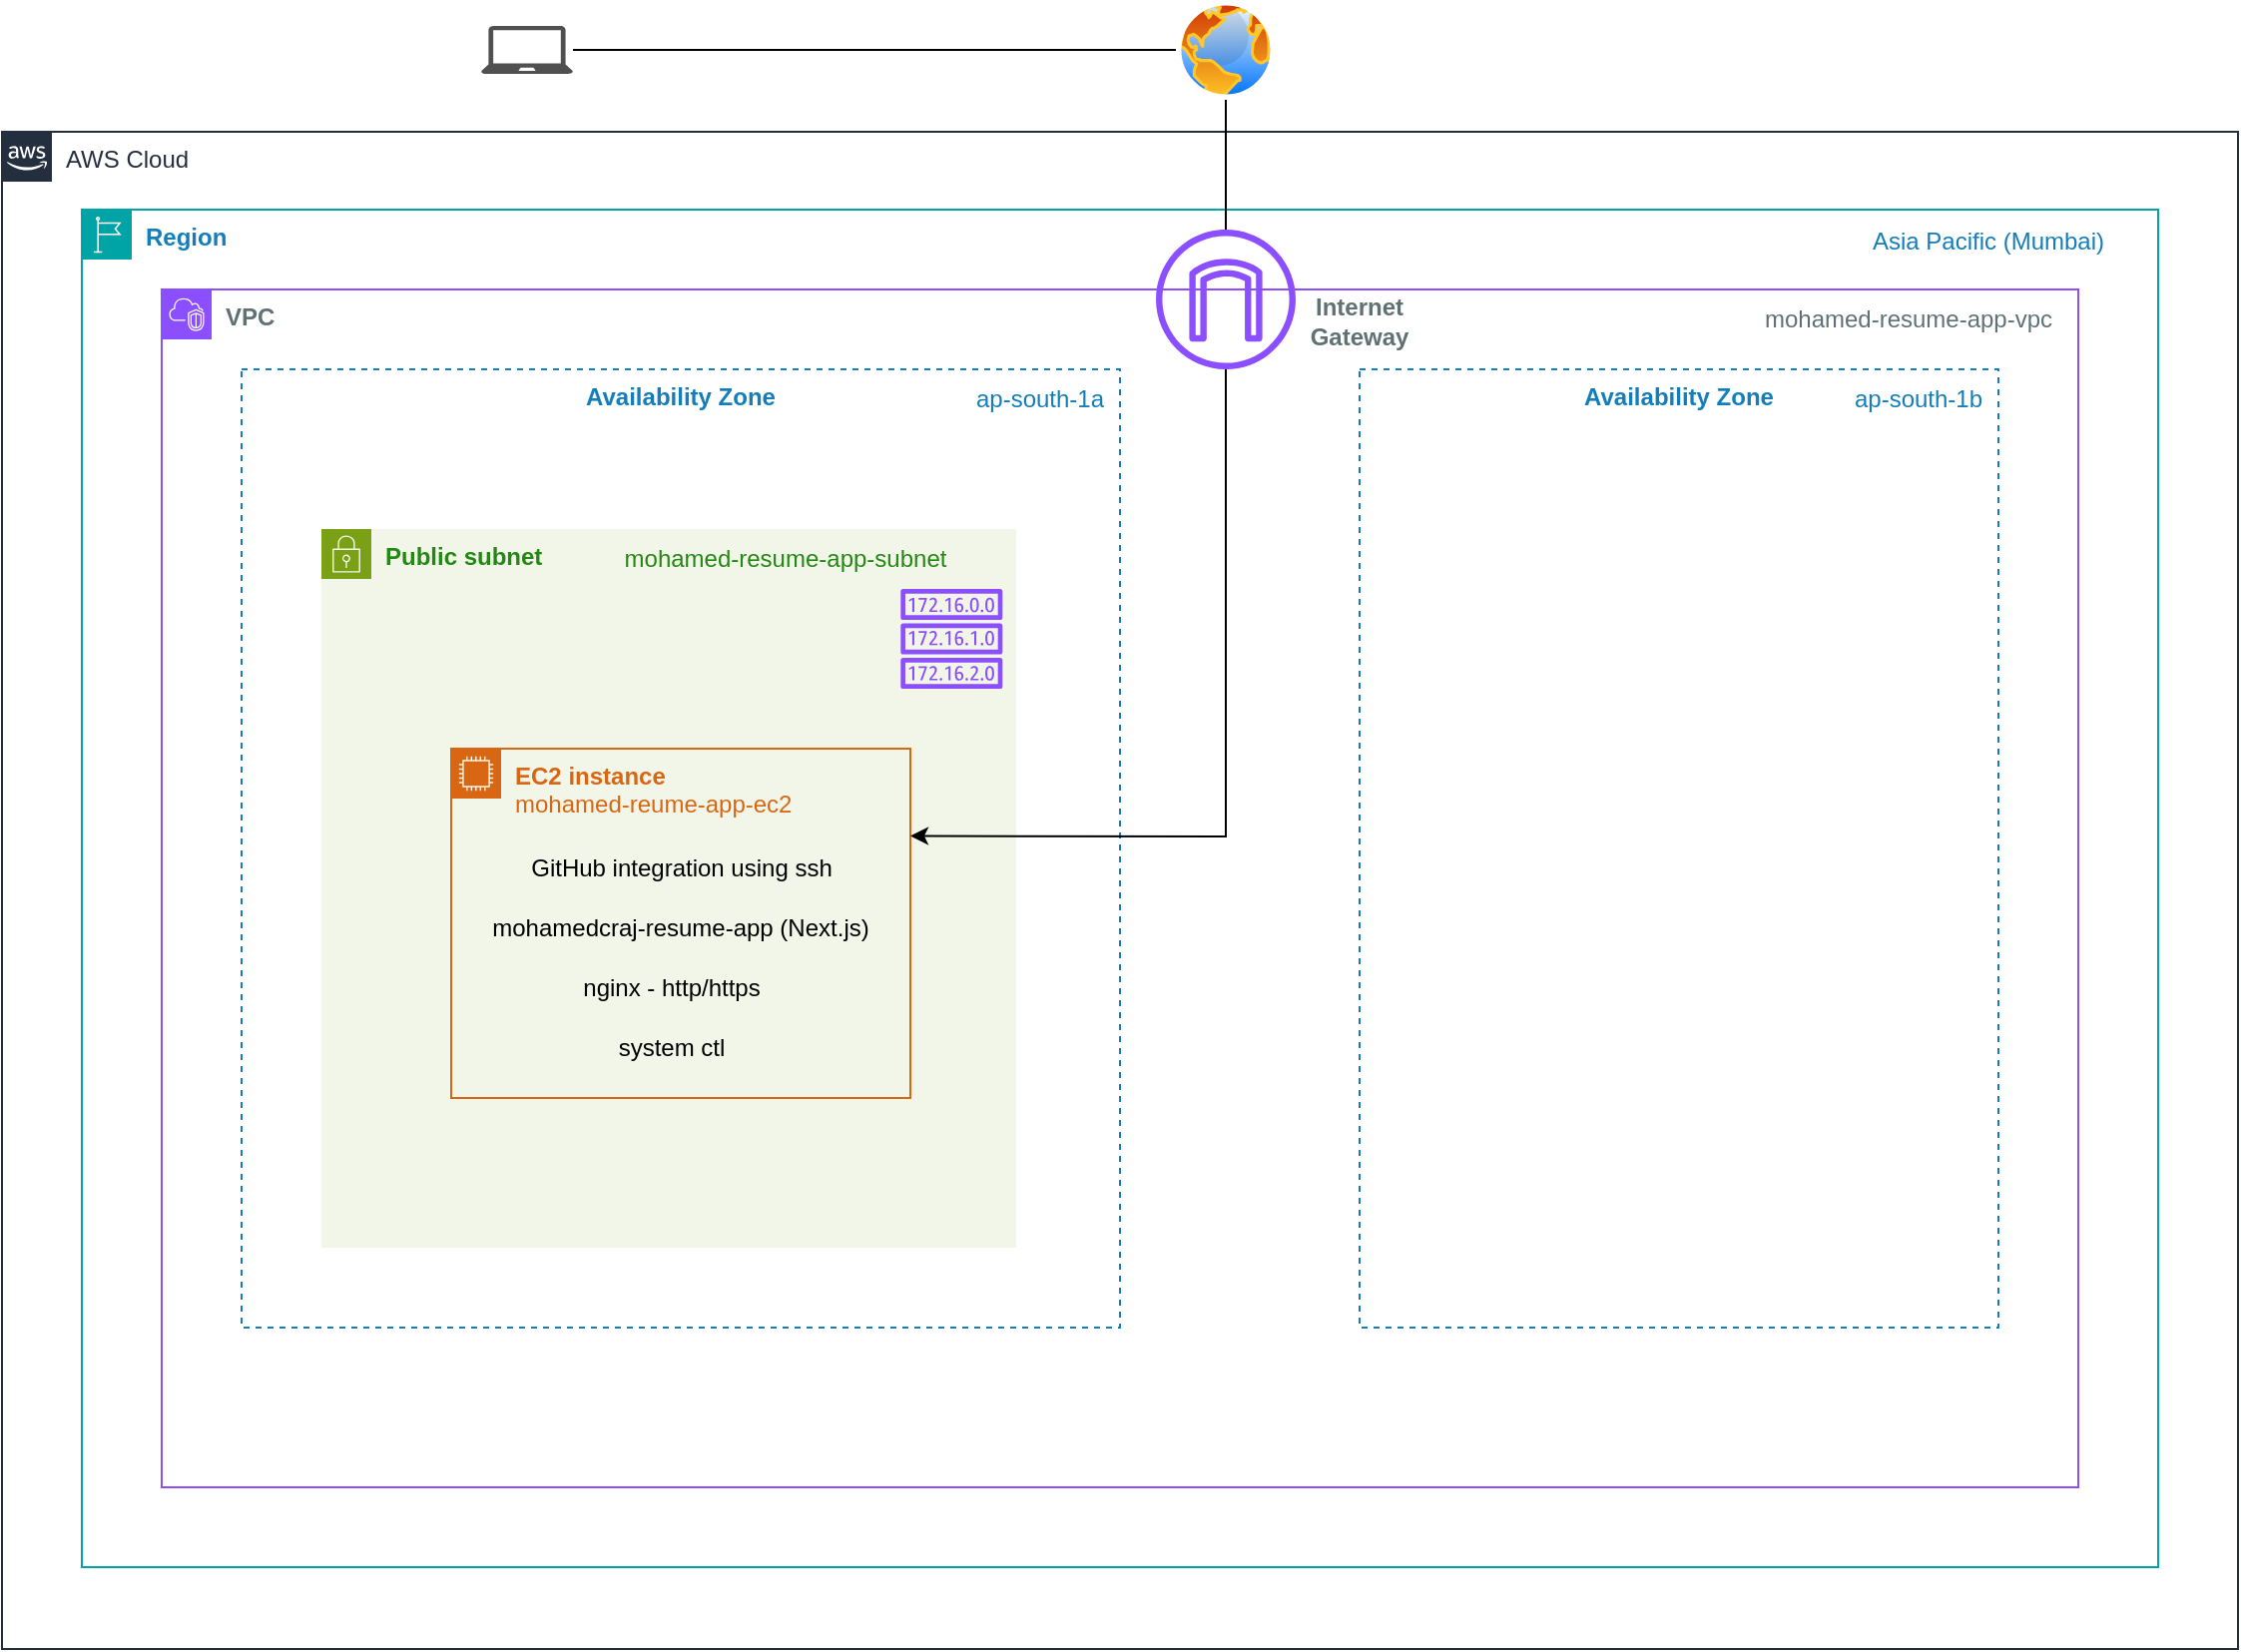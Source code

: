 <mxfile version="24.8.0">
  <diagram name="Page-1" id="13-ynUv5Vi8niWrXXFms">
    <mxGraphModel dx="1570" dy="1860" grid="1" gridSize="10" guides="1" tooltips="1" connect="1" arrows="1" fold="1" page="1" pageScale="1" pageWidth="1169" pageHeight="827" math="0" shadow="0">
      <root>
        <mxCell id="0" />
        <mxCell id="1" parent="0" />
        <mxCell id="L4TfTG_HE_Cz_6SOouko-7" value="&lt;font color=&quot;#607175&quot;&gt;&lt;b&gt;VPC&lt;/b&gt;&lt;/font&gt;" style="points=[[0,0],[0.25,0],[0.5,0],[0.75,0],[1,0],[1,0.25],[1,0.5],[1,0.75],[1,1],[0.75,1],[0.5,1],[0.25,1],[0,1],[0,0.75],[0,0.5],[0,0.25]];outlineConnect=0;gradientColor=none;html=1;whiteSpace=wrap;fontSize=12;fontStyle=0;container=1;pointerEvents=0;collapsible=0;recursiveResize=0;shape=mxgraph.aws4.group;grIcon=mxgraph.aws4.group_vpc2;strokeColor=#8C4FFF;fillColor=none;verticalAlign=top;align=left;spacingLeft=30;fontColor=#AAB7B8;dashed=0;" parent="1" vertex="1">
          <mxGeometry x="120" y="119" width="960" height="600" as="geometry" />
        </mxCell>
        <mxCell id="L4TfTG_HE_Cz_6SOouko-2" value="&lt;b&gt;Availability Zone&lt;/b&gt;" style="fillColor=none;strokeColor=#147EBA;dashed=1;verticalAlign=top;fontStyle=0;fontColor=#147EBA;whiteSpace=wrap;html=1;" parent="L4TfTG_HE_Cz_6SOouko-7" vertex="1">
          <mxGeometry x="40" y="40" width="440" height="480" as="geometry" />
        </mxCell>
        <mxCell id="L4TfTG_HE_Cz_6SOouko-5" value="&lt;b&gt;Availability Zone&lt;/b&gt;" style="fillColor=none;strokeColor=#147EBA;dashed=1;verticalAlign=top;fontStyle=0;fontColor=#147EBA;whiteSpace=wrap;html=1;" parent="L4TfTG_HE_Cz_6SOouko-7" vertex="1">
          <mxGeometry x="600" y="40" width="320" height="480" as="geometry" />
        </mxCell>
        <mxCell id="2Y4jXMCBEfJ4xLDZcFPG-1" value="&lt;b&gt;Public subnet&lt;/b&gt;" style="points=[[0,0],[0.25,0],[0.5,0],[0.75,0],[1,0],[1,0.25],[1,0.5],[1,0.75],[1,1],[0.75,1],[0.5,1],[0.25,1],[0,1],[0,0.75],[0,0.5],[0,0.25]];outlineConnect=0;gradientColor=none;html=1;whiteSpace=wrap;fontSize=12;fontStyle=0;container=1;pointerEvents=0;collapsible=0;recursiveResize=0;shape=mxgraph.aws4.group;grIcon=mxgraph.aws4.group_security_group;grStroke=0;strokeColor=#7AA116;fillColor=#F2F6E8;verticalAlign=top;align=left;spacingLeft=30;fontColor=#248814;dashed=0;" parent="L4TfTG_HE_Cz_6SOouko-7" vertex="1">
          <mxGeometry x="80" y="120" width="348" height="360" as="geometry" />
        </mxCell>
        <mxCell id="x8ulssIdyP4FOZrkm7Mt-2" value="&lt;span style=&quot;caret-color: rgb(96, 113, 117); color: rgb(96, 113, 117); text-align: left;&quot;&gt;mohamed-resume-app-vpc&lt;/span&gt;" style="text;html=1;align=center;verticalAlign=middle;whiteSpace=wrap;rounded=0;" parent="L4TfTG_HE_Cz_6SOouko-7" vertex="1">
          <mxGeometry x="800" width="150" height="30" as="geometry" />
        </mxCell>
        <mxCell id="x8ulssIdyP4FOZrkm7Mt-3" value="&lt;span style=&quot;caret-color: rgb(20, 126, 186); color: rgb(20, 126, 186);&quot;&gt;ap-south-1a&lt;/span&gt;" style="text;html=1;align=center;verticalAlign=middle;whiteSpace=wrap;rounded=0;" parent="L4TfTG_HE_Cz_6SOouko-7" vertex="1">
          <mxGeometry x="400" y="40" width="80" height="30" as="geometry" />
        </mxCell>
        <mxCell id="x8ulssIdyP4FOZrkm7Mt-4" value="&lt;span style=&quot;caret-color: rgb(20, 126, 186); color: rgb(20, 126, 186);&quot;&gt;ap-south-1b&lt;/span&gt;" style="text;html=1;align=center;verticalAlign=middle;whiteSpace=wrap;rounded=0;" parent="L4TfTG_HE_Cz_6SOouko-7" vertex="1">
          <mxGeometry x="840" y="40" width="80" height="30" as="geometry" />
        </mxCell>
        <mxCell id="x8ulssIdyP4FOZrkm7Mt-6" value="mohamedcraj-resume-app (Next.js)" style="text;html=1;align=center;verticalAlign=middle;whiteSpace=wrap;rounded=0;" parent="L4TfTG_HE_Cz_6SOouko-7" vertex="1">
          <mxGeometry x="155" y="305" width="210" height="30" as="geometry" />
        </mxCell>
        <mxCell id="x8ulssIdyP4FOZrkm7Mt-8" value="system ctl" style="text;html=1;align=center;verticalAlign=middle;whiteSpace=wrap;rounded=0;" parent="L4TfTG_HE_Cz_6SOouko-7" vertex="1">
          <mxGeometry x="177.5" y="365" width="155" height="30" as="geometry" />
        </mxCell>
        <mxCell id="x8ulssIdyP4FOZrkm7Mt-9" value="GitHub integration using ssh" style="text;html=1;align=center;verticalAlign=middle;whiteSpace=wrap;rounded=0;" parent="L4TfTG_HE_Cz_6SOouko-7" vertex="1">
          <mxGeometry x="182.5" y="275" width="155" height="30" as="geometry" />
        </mxCell>
        <mxCell id="x8ulssIdyP4FOZrkm7Mt-7" value="nginx - http/https" style="text;html=1;align=center;verticalAlign=middle;whiteSpace=wrap;rounded=0;" parent="L4TfTG_HE_Cz_6SOouko-7" vertex="1">
          <mxGeometry x="177.5" y="335" width="155" height="30" as="geometry" />
        </mxCell>
        <mxCell id="CtbZwT8K51sQD9rCroaq-2" value="&lt;span style=&quot;caret-color: rgb(36, 136, 20); color: rgb(36, 136, 20); text-align: left;&quot;&gt;mohamed-resume-app-subnet&lt;/span&gt;" style="text;html=1;align=center;verticalAlign=middle;whiteSpace=wrap;rounded=0;" vertex="1" parent="L4TfTG_HE_Cz_6SOouko-7">
          <mxGeometry x="225" y="120" width="175" height="30" as="geometry" />
        </mxCell>
        <mxCell id="CtbZwT8K51sQD9rCroaq-3" value="" style="sketch=0;outlineConnect=0;fontColor=#232F3E;gradientColor=none;fillColor=#8C4FFF;strokeColor=none;dashed=0;verticalLabelPosition=bottom;verticalAlign=top;align=center;html=1;fontSize=12;fontStyle=0;aspect=fixed;pointerEvents=1;shape=mxgraph.aws4.route_table;" vertex="1" parent="L4TfTG_HE_Cz_6SOouko-7">
          <mxGeometry x="370" y="150" width="51.32" height="50" as="geometry" />
        </mxCell>
        <mxCell id="x8ulssIdyP4FOZrkm7Mt-5" value="&lt;b&gt;EC2&lt;/b&gt; &lt;b&gt;instance&lt;/b&gt;&lt;div&gt;mohamed-reume-app-ec2&lt;/div&gt;" style="points=[[0,0],[0.25,0],[0.5,0],[0.75,0],[1,0],[1,0.25],[1,0.5],[1,0.75],[1,1],[0.75,1],[0.5,1],[0.25,1],[0,1],[0,0.75],[0,0.5],[0,0.25]];outlineConnect=0;gradientColor=none;html=1;whiteSpace=wrap;fontSize=12;fontStyle=0;container=1;pointerEvents=0;collapsible=0;recursiveResize=0;shape=mxgraph.aws4.group;grIcon=mxgraph.aws4.group_ec2_instance_contents;strokeColor=#D86613;fillColor=none;verticalAlign=top;align=left;spacingLeft=30;fontColor=#D86613;dashed=0;" parent="L4TfTG_HE_Cz_6SOouko-7" vertex="1">
          <mxGeometry x="145" y="230" width="230" height="175" as="geometry" />
        </mxCell>
        <mxCell id="CtbZwT8K51sQD9rCroaq-5" value="" style="sketch=0;outlineConnect=0;fontColor=#232F3E;gradientColor=none;fillColor=#8C4FFF;strokeColor=none;dashed=0;verticalLabelPosition=bottom;verticalAlign=top;align=center;html=1;fontSize=12;fontStyle=0;aspect=fixed;pointerEvents=1;shape=mxgraph.aws4.internet_gateway;" vertex="1" parent="L4TfTG_HE_Cz_6SOouko-7">
          <mxGeometry x="498" y="-30" width="70" height="70" as="geometry" />
        </mxCell>
        <mxCell id="CtbZwT8K51sQD9rCroaq-19" value="" style="endArrow=classic;html=1;rounded=0;entryX=1;entryY=0.25;entryDx=0;entryDy=0;" edge="1" parent="L4TfTG_HE_Cz_6SOouko-7" source="CtbZwT8K51sQD9rCroaq-5" target="x8ulssIdyP4FOZrkm7Mt-5">
          <mxGeometry width="50" height="50" relative="1" as="geometry">
            <mxPoint x="440" y="241" as="sourcePoint" />
            <mxPoint x="490" y="191" as="targetPoint" />
            <Array as="points">
              <mxPoint x="533" y="274" />
            </Array>
          </mxGeometry>
        </mxCell>
        <mxCell id="L4TfTG_HE_Cz_6SOouko-1" value="&lt;b&gt;Region&lt;/b&gt;" style="points=[[0,0],[0.25,0],[0.5,0],[0.75,0],[1,0],[1,0.25],[1,0.5],[1,0.75],[1,1],[0.75,1],[0.5,1],[0.25,1],[0,1],[0,0.75],[0,0.5],[0,0.25]];outlineConnect=0;gradientColor=none;html=1;whiteSpace=wrap;fontSize=12;fontStyle=0;container=1;pointerEvents=0;collapsible=0;recursiveResize=0;shape=mxgraph.aws4.group;grIcon=mxgraph.aws4.group_region;strokeColor=#00A4A6;fillColor=none;verticalAlign=top;align=left;spacingLeft=30;fontColor=#147EBA;" parent="1" vertex="1">
          <mxGeometry x="80" y="79" width="1040" height="680" as="geometry" />
        </mxCell>
        <mxCell id="L4TfTG_HE_Cz_6SOouko-4" value="AWS Cloud" style="points=[[0,0],[0.25,0],[0.5,0],[0.75,0],[1,0],[1,0.25],[1,0.5],[1,0.75],[1,1],[0.75,1],[0.5,1],[0.25,1],[0,1],[0,0.75],[0,0.5],[0,0.25]];outlineConnect=0;gradientColor=none;html=1;whiteSpace=wrap;fontSize=12;fontStyle=0;container=1;pointerEvents=0;collapsible=0;recursiveResize=0;shape=mxgraph.aws4.group;grIcon=mxgraph.aws4.group_aws_cloud_alt;strokeColor=#232F3E;fillColor=none;verticalAlign=top;align=left;spacingLeft=30;fontColor=#232F3E;dashed=0;" parent="1" vertex="1">
          <mxGeometry x="40" y="40" width="1120" height="760" as="geometry" />
        </mxCell>
        <mxCell id="x8ulssIdyP4FOZrkm7Mt-1" value="&lt;span style=&quot;caret-color: rgb(20, 126, 186); color: rgb(20, 126, 186); text-align: left;&quot;&gt;Asia Pacific (Mumbai)&lt;/span&gt;" style="text;html=1;align=center;verticalAlign=middle;whiteSpace=wrap;rounded=0;" parent="L4TfTG_HE_Cz_6SOouko-4" vertex="1">
          <mxGeometry x="930" y="40" width="130" height="30" as="geometry" />
        </mxCell>
        <mxCell id="CtbZwT8K51sQD9rCroaq-6" value="&lt;b style=&quot;caret-color: rgb(96, 113, 117); color: rgb(96, 113, 117); text-align: left;&quot;&gt;Internet&lt;/b&gt;&lt;div&gt;&lt;b style=&quot;caret-color: rgb(96, 113, 117); color: rgb(96, 113, 117); text-align: left;&quot;&gt;Gateway&lt;/b&gt;&lt;br&gt;&lt;/div&gt;" style="text;html=1;align=center;verticalAlign=middle;whiteSpace=wrap;rounded=0;" vertex="1" parent="L4TfTG_HE_Cz_6SOouko-4">
          <mxGeometry x="650" y="80" width="60" height="30" as="geometry" />
        </mxCell>
        <mxCell id="CtbZwT8K51sQD9rCroaq-7" value="" style="sketch=0;pointerEvents=1;shadow=0;dashed=0;html=1;strokeColor=none;fillColor=#505050;labelPosition=center;verticalLabelPosition=bottom;verticalAlign=top;outlineConnect=0;align=center;shape=mxgraph.office.devices.laptop;" vertex="1" parent="1">
          <mxGeometry x="280" y="-13" width="46" height="24" as="geometry" />
        </mxCell>
        <mxCell id="CtbZwT8K51sQD9rCroaq-8" value="" style="image;aspect=fixed;perimeter=ellipsePerimeter;html=1;align=center;shadow=0;dashed=0;spacingTop=3;image=img/lib/active_directory/internet_globe.svg;" vertex="1" parent="1">
          <mxGeometry x="628" y="-26" width="50" height="50" as="geometry" />
        </mxCell>
        <mxCell id="CtbZwT8K51sQD9rCroaq-17" value="" style="endArrow=none;html=1;rounded=0;entryX=0.5;entryY=1;entryDx=0;entryDy=0;" edge="1" parent="1" source="CtbZwT8K51sQD9rCroaq-5" target="CtbZwT8K51sQD9rCroaq-8">
          <mxGeometry width="50" height="50" relative="1" as="geometry">
            <mxPoint x="560" y="360" as="sourcePoint" />
            <mxPoint x="610" y="310" as="targetPoint" />
          </mxGeometry>
        </mxCell>
        <mxCell id="CtbZwT8K51sQD9rCroaq-18" value="" style="endArrow=none;html=1;rounded=0;" edge="1" parent="1" source="CtbZwT8K51sQD9rCroaq-7" target="CtbZwT8K51sQD9rCroaq-8">
          <mxGeometry width="50" height="50" relative="1" as="geometry">
            <mxPoint x="560" y="360" as="sourcePoint" />
            <mxPoint x="610" y="310" as="targetPoint" />
          </mxGeometry>
        </mxCell>
      </root>
    </mxGraphModel>
  </diagram>
</mxfile>
